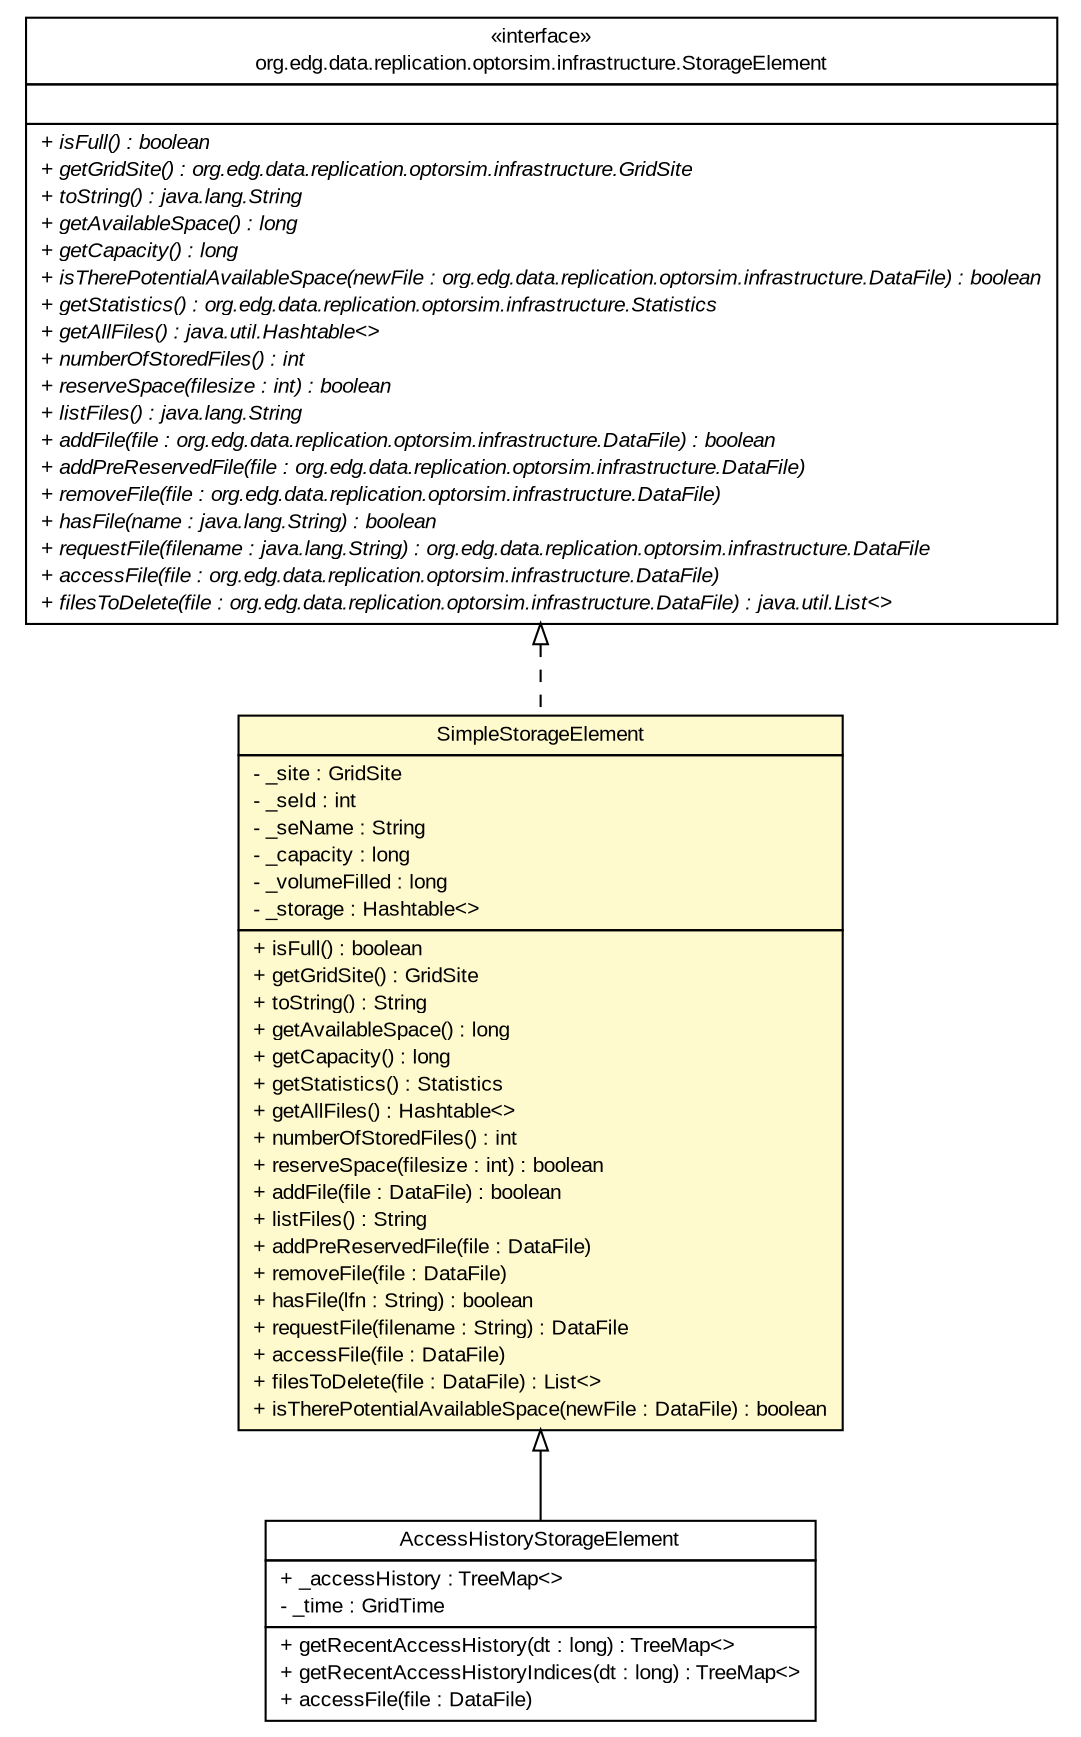 #!/usr/local/bin/dot
#
# Class diagram 
# Generated by UMLGraph version R5_7_2-3-gee82a7 (http://www.umlgraph.org/)
#

digraph G {
	edge [fontname="arial",fontsize=10,labelfontname="arial",labelfontsize=10];
	node [fontname="arial",fontsize=10,shape=plaintext];
	nodesep=0.25;
	ranksep=0.5;
	// org.edg.data.replication.optorsim.infrastructure.StorageElement
	c9865 [label=<<table title="org.edg.data.replication.optorsim.infrastructure.StorageElement" border="0" cellborder="1" cellspacing="0" cellpadding="2" port="p" href="../infrastructure/StorageElement.html">
		<tr><td><table border="0" cellspacing="0" cellpadding="1">
<tr><td align="center" balign="center"> &#171;interface&#187; </td></tr>
<tr><td align="center" balign="center"> org.edg.data.replication.optorsim.infrastructure.StorageElement </td></tr>
		</table></td></tr>
		<tr><td><table border="0" cellspacing="0" cellpadding="1">
<tr><td align="left" balign="left">  </td></tr>
		</table></td></tr>
		<tr><td><table border="0" cellspacing="0" cellpadding="1">
<tr><td align="left" balign="left"><font face="arial italic" point-size="10.0"> + isFull() : boolean </font></td></tr>
<tr><td align="left" balign="left"><font face="arial italic" point-size="10.0"> + getGridSite() : org.edg.data.replication.optorsim.infrastructure.GridSite </font></td></tr>
<tr><td align="left" balign="left"><font face="arial italic" point-size="10.0"> + toString() : java.lang.String </font></td></tr>
<tr><td align="left" balign="left"><font face="arial italic" point-size="10.0"> + getAvailableSpace() : long </font></td></tr>
<tr><td align="left" balign="left"><font face="arial italic" point-size="10.0"> + getCapacity() : long </font></td></tr>
<tr><td align="left" balign="left"><font face="arial italic" point-size="10.0"> + isTherePotentialAvailableSpace(newFile : org.edg.data.replication.optorsim.infrastructure.DataFile) : boolean </font></td></tr>
<tr><td align="left" balign="left"><font face="arial italic" point-size="10.0"> + getStatistics() : org.edg.data.replication.optorsim.infrastructure.Statistics </font></td></tr>
<tr><td align="left" balign="left"><font face="arial italic" point-size="10.0"> + getAllFiles() : java.util.Hashtable&lt;&gt; </font></td></tr>
<tr><td align="left" balign="left"><font face="arial italic" point-size="10.0"> + numberOfStoredFiles() : int </font></td></tr>
<tr><td align="left" balign="left"><font face="arial italic" point-size="10.0"> + reserveSpace(filesize : int) : boolean </font></td></tr>
<tr><td align="left" balign="left"><font face="arial italic" point-size="10.0"> + listFiles() : java.lang.String </font></td></tr>
<tr><td align="left" balign="left"><font face="arial italic" point-size="10.0"> + addFile(file : org.edg.data.replication.optorsim.infrastructure.DataFile) : boolean </font></td></tr>
<tr><td align="left" balign="left"><font face="arial italic" point-size="10.0"> + addPreReservedFile(file : org.edg.data.replication.optorsim.infrastructure.DataFile) </font></td></tr>
<tr><td align="left" balign="left"><font face="arial italic" point-size="10.0"> + removeFile(file : org.edg.data.replication.optorsim.infrastructure.DataFile) </font></td></tr>
<tr><td align="left" balign="left"><font face="arial italic" point-size="10.0"> + hasFile(name : java.lang.String) : boolean </font></td></tr>
<tr><td align="left" balign="left"><font face="arial italic" point-size="10.0"> + requestFile(filename : java.lang.String) : org.edg.data.replication.optorsim.infrastructure.DataFile </font></td></tr>
<tr><td align="left" balign="left"><font face="arial italic" point-size="10.0"> + accessFile(file : org.edg.data.replication.optorsim.infrastructure.DataFile) </font></td></tr>
<tr><td align="left" balign="left"><font face="arial italic" point-size="10.0"> + filesToDelete(file : org.edg.data.replication.optorsim.infrastructure.DataFile) : java.util.List&lt;&gt; </font></td></tr>
		</table></td></tr>
		</table>>, URL="../infrastructure/StorageElement.html", fontname="arial", fontcolor="black", fontsize=10.0];
	// org.edg.data.replication.optorsim.optor.SimpleStorageElement
	c9889 [label=<<table title="org.edg.data.replication.optorsim.optor.SimpleStorageElement" border="0" cellborder="1" cellspacing="0" cellpadding="2" port="p" bgcolor="lemonChiffon" href="./SimpleStorageElement.html">
		<tr><td><table border="0" cellspacing="0" cellpadding="1">
<tr><td align="center" balign="center"> SimpleStorageElement </td></tr>
		</table></td></tr>
		<tr><td><table border="0" cellspacing="0" cellpadding="1">
<tr><td align="left" balign="left"> - _site : GridSite </td></tr>
<tr><td align="left" balign="left"> - _seId : int </td></tr>
<tr><td align="left" balign="left"> - _seName : String </td></tr>
<tr><td align="left" balign="left"> - _capacity : long </td></tr>
<tr><td align="left" balign="left"> - _volumeFilled : long </td></tr>
<tr><td align="left" balign="left"> - _storage : Hashtable&lt;&gt; </td></tr>
		</table></td></tr>
		<tr><td><table border="0" cellspacing="0" cellpadding="1">
<tr><td align="left" balign="left"> + isFull() : boolean </td></tr>
<tr><td align="left" balign="left"> + getGridSite() : GridSite </td></tr>
<tr><td align="left" balign="left"> + toString() : String </td></tr>
<tr><td align="left" balign="left"> + getAvailableSpace() : long </td></tr>
<tr><td align="left" balign="left"> + getCapacity() : long </td></tr>
<tr><td align="left" balign="left"> + getStatistics() : Statistics </td></tr>
<tr><td align="left" balign="left"> + getAllFiles() : Hashtable&lt;&gt; </td></tr>
<tr><td align="left" balign="left"> + numberOfStoredFiles() : int </td></tr>
<tr><td align="left" balign="left"> + reserveSpace(filesize : int) : boolean </td></tr>
<tr><td align="left" balign="left"> + addFile(file : DataFile) : boolean </td></tr>
<tr><td align="left" balign="left"> + listFiles() : String </td></tr>
<tr><td align="left" balign="left"> + addPreReservedFile(file : DataFile) </td></tr>
<tr><td align="left" balign="left"> + removeFile(file : DataFile) </td></tr>
<tr><td align="left" balign="left"> + hasFile(lfn : String) : boolean </td></tr>
<tr><td align="left" balign="left"> + requestFile(filename : String) : DataFile </td></tr>
<tr><td align="left" balign="left"> + accessFile(file : DataFile) </td></tr>
<tr><td align="left" balign="left"> + filesToDelete(file : DataFile) : List&lt;&gt; </td></tr>
<tr><td align="left" balign="left"> + isTherePotentialAvailableSpace(newFile : DataFile) : boolean </td></tr>
		</table></td></tr>
		</table>>, URL="./SimpleStorageElement.html", fontname="arial", fontcolor="black", fontsize=10.0];
	// org.edg.data.replication.optorsim.optor.AccessHistoryStorageElement
	c9904 [label=<<table title="org.edg.data.replication.optorsim.optor.AccessHistoryStorageElement" border="0" cellborder="1" cellspacing="0" cellpadding="2" port="p" href="./AccessHistoryStorageElement.html">
		<tr><td><table border="0" cellspacing="0" cellpadding="1">
<tr><td align="center" balign="center"> AccessHistoryStorageElement </td></tr>
		</table></td></tr>
		<tr><td><table border="0" cellspacing="0" cellpadding="1">
<tr><td align="left" balign="left"> + _accessHistory : TreeMap&lt;&gt; </td></tr>
<tr><td align="left" balign="left"> - _time : GridTime </td></tr>
		</table></td></tr>
		<tr><td><table border="0" cellspacing="0" cellpadding="1">
<tr><td align="left" balign="left"> + getRecentAccessHistory(dt : long) : TreeMap&lt;&gt; </td></tr>
<tr><td align="left" balign="left"> + getRecentAccessHistoryIndices(dt : long) : TreeMap&lt;&gt; </td></tr>
<tr><td align="left" balign="left"> + accessFile(file : DataFile) </td></tr>
		</table></td></tr>
		</table>>, URL="./AccessHistoryStorageElement.html", fontname="arial", fontcolor="black", fontsize=10.0];
	//org.edg.data.replication.optorsim.optor.SimpleStorageElement implements org.edg.data.replication.optorsim.infrastructure.StorageElement
	c9865:p -> c9889:p [dir=back,arrowtail=empty,style=dashed];
	//org.edg.data.replication.optorsim.optor.AccessHistoryStorageElement extends org.edg.data.replication.optorsim.optor.SimpleStorageElement
	c9889:p -> c9904:p [dir=back,arrowtail=empty];
}

